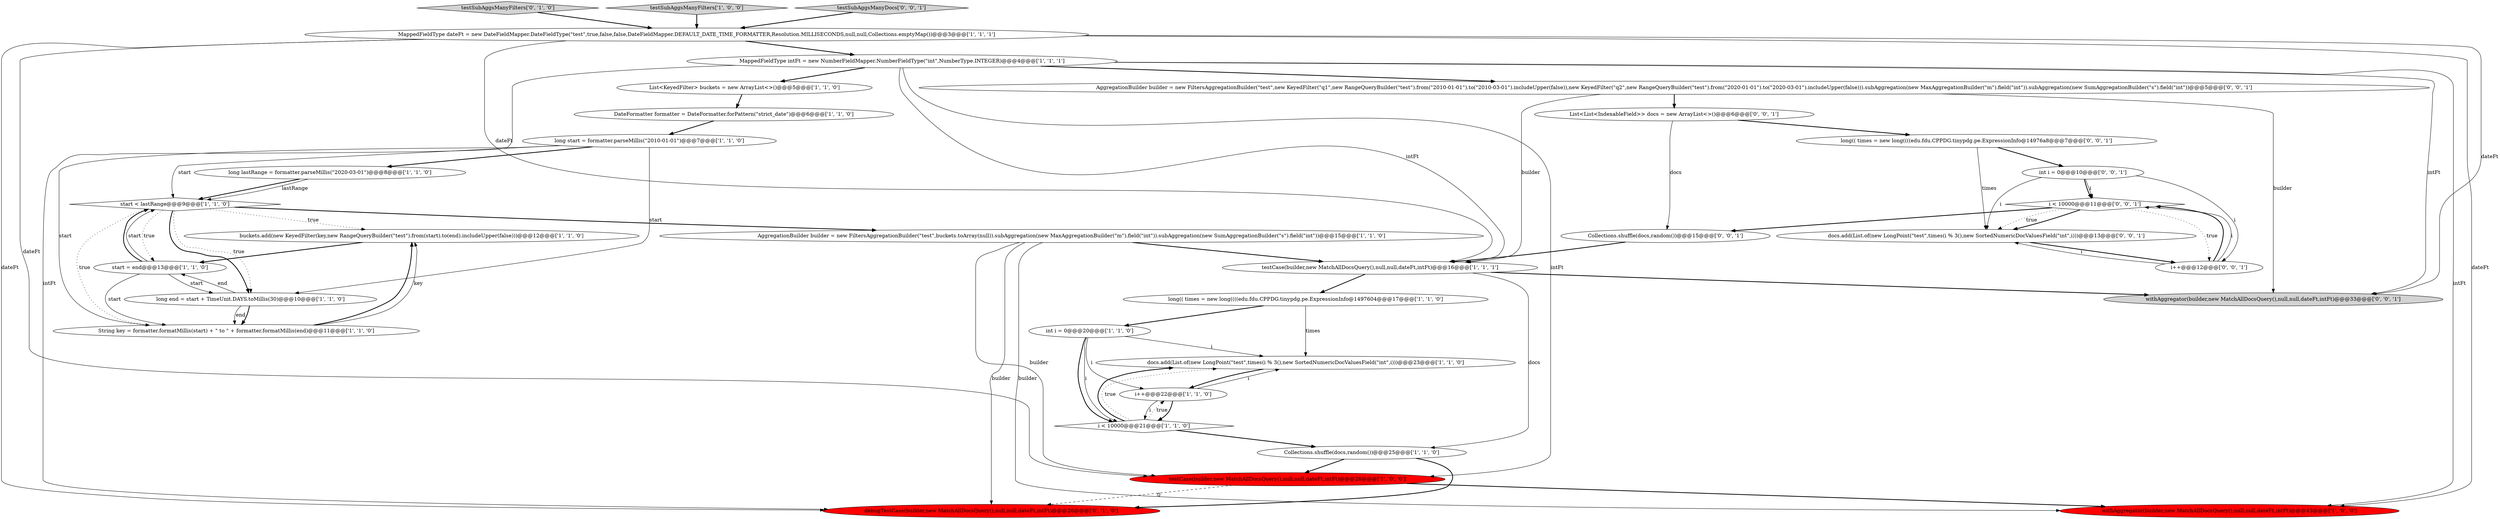 digraph {
19 [style = filled, label = "AggregationBuilder builder = new FiltersAggregationBuilder(\"test\",buckets.toArray(null)).subAggregation(new MaxAggregationBuilder(\"m\").field(\"int\")).subAggregation(new SumAggregationBuilder(\"s\").field(\"int\"))@@@15@@@['1', '1', '0']", fillcolor = white, shape = ellipse image = "AAA0AAABBB1BBB"];
21 [style = filled, label = "docs.add(List.of(new LongPoint(\"test\",times(i % 3(),new SortedNumericDocValuesField(\"int\",i)))@@@23@@@['1', '1', '0']", fillcolor = white, shape = ellipse image = "AAA0AAABBB1BBB"];
5 [style = filled, label = "MappedFieldType intFt = new NumberFieldMapper.NumberFieldType(\"int\",NumberType.INTEGER)@@@4@@@['1', '1', '1']", fillcolor = white, shape = ellipse image = "AAA0AAABBB1BBB"];
13 [style = filled, label = "List<KeyedFilter> buckets = new ArrayList<>()@@@5@@@['1', '1', '0']", fillcolor = white, shape = ellipse image = "AAA0AAABBB1BBB"];
4 [style = filled, label = "MappedFieldType dateFt = new DateFieldMapper.DateFieldType(\"test\",true,false,false,DateFieldMapper.DEFAULT_DATE_TIME_FORMATTER,Resolution.MILLISECONDS,null,null,Collections.emptyMap())@@@3@@@['1', '1', '1']", fillcolor = white, shape = ellipse image = "AAA0AAABBB1BBB"];
3 [style = filled, label = "testCase(builder,new MatchAllDocsQuery(),null,null,dateFt,intFt)@@@16@@@['1', '1', '1']", fillcolor = white, shape = ellipse image = "AAA0AAABBB1BBB"];
9 [style = filled, label = "buckets.add(new KeyedFilter(key,new RangeQueryBuilder(\"test\").from(start).to(end).includeUpper(false)))@@@12@@@['1', '1', '0']", fillcolor = white, shape = ellipse image = "AAA0AAABBB1BBB"];
33 [style = filled, label = "withAggregator(builder,new MatchAllDocsQuery(),null,null,dateFt,intFt)@@@33@@@['0', '0', '1']", fillcolor = lightgray, shape = ellipse image = "AAA0AAABBB3BBB"];
23 [style = filled, label = "debugTestCase(builder,new MatchAllDocsQuery(),null,null,dateFt,intFt)@@@26@@@['0', '1', '0']", fillcolor = red, shape = ellipse image = "AAA1AAABBB2BBB"];
16 [style = filled, label = "long(( times = new long((((edu.fdu.CPPDG.tinypdg.pe.ExpressionInfo@1497604@@@17@@@['1', '1', '0']", fillcolor = white, shape = ellipse image = "AAA0AAABBB1BBB"];
14 [style = filled, label = "i++@@@22@@@['1', '1', '0']", fillcolor = white, shape = ellipse image = "AAA0AAABBB1BBB"];
17 [style = filled, label = "long start = formatter.parseMillis(\"2010-01-01\")@@@7@@@['1', '1', '0']", fillcolor = white, shape = ellipse image = "AAA0AAABBB1BBB"];
1 [style = filled, label = "i < 10000@@@21@@@['1', '1', '0']", fillcolor = white, shape = diamond image = "AAA0AAABBB1BBB"];
0 [style = filled, label = "withAggregator(builder,new MatchAllDocsQuery(),null,null,dateFt,intFt)@@@43@@@['1', '0', '0']", fillcolor = red, shape = ellipse image = "AAA1AAABBB1BBB"];
31 [style = filled, label = "i < 10000@@@11@@@['0', '0', '1']", fillcolor = white, shape = diamond image = "AAA0AAABBB3BBB"];
6 [style = filled, label = "start < lastRange@@@9@@@['1', '1', '0']", fillcolor = white, shape = diamond image = "AAA0AAABBB1BBB"];
18 [style = filled, label = "start = end@@@13@@@['1', '1', '0']", fillcolor = white, shape = ellipse image = "AAA0AAABBB1BBB"];
20 [style = filled, label = "long end = start + TimeUnit.DAYS.toMillis(30)@@@10@@@['1', '1', '0']", fillcolor = white, shape = ellipse image = "AAA0AAABBB1BBB"];
32 [style = filled, label = "long(( times = new long((((edu.fdu.CPPDG.tinypdg.pe.ExpressionInfo@14976a8@@@7@@@['0', '0', '1']", fillcolor = white, shape = ellipse image = "AAA0AAABBB3BBB"];
28 [style = filled, label = "List<List<IndexableField>> docs = new ArrayList<>()@@@6@@@['0', '0', '1']", fillcolor = white, shape = ellipse image = "AAA0AAABBB3BBB"];
22 [style = filled, label = "testSubAggsManyFilters['0', '1', '0']", fillcolor = lightgray, shape = diamond image = "AAA0AAABBB2BBB"];
29 [style = filled, label = "Collections.shuffle(docs,random())@@@15@@@['0', '0', '1']", fillcolor = white, shape = ellipse image = "AAA0AAABBB3BBB"];
12 [style = filled, label = "testSubAggsManyFilters['1', '0', '0']", fillcolor = lightgray, shape = diamond image = "AAA0AAABBB1BBB"];
2 [style = filled, label = "long lastRange = formatter.parseMillis(\"2020-03-01\")@@@8@@@['1', '1', '0']", fillcolor = white, shape = ellipse image = "AAA0AAABBB1BBB"];
27 [style = filled, label = "int i = 0@@@10@@@['0', '0', '1']", fillcolor = white, shape = ellipse image = "AAA0AAABBB3BBB"];
7 [style = filled, label = "int i = 0@@@20@@@['1', '1', '0']", fillcolor = white, shape = ellipse image = "AAA0AAABBB1BBB"];
11 [style = filled, label = "String key = formatter.formatMillis(start) + \" to \" + formatter.formatMillis(end)@@@11@@@['1', '1', '0']", fillcolor = white, shape = ellipse image = "AAA0AAABBB1BBB"];
25 [style = filled, label = "AggregationBuilder builder = new FiltersAggregationBuilder(\"test\",new KeyedFilter(\"q1\",new RangeQueryBuilder(\"test\").from(\"2010-01-01\").to(\"2010-03-01\").includeUpper(false)),new KeyedFilter(\"q2\",new RangeQueryBuilder(\"test\").from(\"2020-01-01\").to(\"2020-03-01\").includeUpper(false))).subAggregation(new MaxAggregationBuilder(\"m\").field(\"int\")).subAggregation(new SumAggregationBuilder(\"s\").field(\"int\"))@@@5@@@['0', '0', '1']", fillcolor = white, shape = ellipse image = "AAA0AAABBB3BBB"];
30 [style = filled, label = "docs.add(List.of(new LongPoint(\"test\",times(i % 3(),new SortedNumericDocValuesField(\"int\",i)))@@@13@@@['0', '0', '1']", fillcolor = white, shape = ellipse image = "AAA0AAABBB3BBB"];
15 [style = filled, label = "DateFormatter formatter = DateFormatter.forPattern(\"strict_date\")@@@6@@@['1', '1', '0']", fillcolor = white, shape = ellipse image = "AAA0AAABBB1BBB"];
10 [style = filled, label = "testCase(builder,new MatchAllDocsQuery(),null,null,dateFt,intFt)@@@26@@@['1', '0', '0']", fillcolor = red, shape = ellipse image = "AAA1AAABBB1BBB"];
24 [style = filled, label = "i++@@@12@@@['0', '0', '1']", fillcolor = white, shape = ellipse image = "AAA0AAABBB3BBB"];
26 [style = filled, label = "testSubAggsManyDocs['0', '0', '1']", fillcolor = lightgray, shape = diamond image = "AAA0AAABBB3BBB"];
8 [style = filled, label = "Collections.shuffle(docs,random())@@@25@@@['1', '1', '0']", fillcolor = white, shape = ellipse image = "AAA0AAABBB1BBB"];
17->6 [style = solid, label="start"];
27->31 [style = solid, label="i"];
8->10 [style = bold, label=""];
18->20 [style = solid, label="start"];
2->6 [style = bold, label=""];
16->21 [style = solid, label="times"];
7->1 [style = solid, label="i"];
16->7 [style = bold, label=""];
20->18 [style = solid, label="end"];
25->33 [style = solid, label="builder"];
1->21 [style = dotted, label="true"];
3->16 [style = bold, label=""];
11->9 [style = bold, label=""];
22->4 [style = bold, label=""];
15->17 [style = bold, label=""];
6->18 [style = dotted, label="true"];
19->23 [style = solid, label="builder"];
4->33 [style = solid, label="dateFt"];
1->21 [style = bold, label=""];
5->33 [style = solid, label="intFt"];
31->30 [style = bold, label=""];
6->11 [style = dotted, label="true"];
19->3 [style = bold, label=""];
5->23 [style = solid, label="intFt"];
25->28 [style = bold, label=""];
7->1 [style = bold, label=""];
5->3 [style = solid, label="intFt"];
8->23 [style = bold, label=""];
32->30 [style = solid, label="times"];
17->11 [style = solid, label="start"];
27->31 [style = bold, label=""];
31->29 [style = bold, label=""];
7->21 [style = solid, label="i"];
3->33 [style = bold, label=""];
19->10 [style = solid, label="builder"];
26->4 [style = bold, label=""];
5->25 [style = bold, label=""];
5->10 [style = solid, label="intFt"];
6->20 [style = dotted, label="true"];
4->0 [style = solid, label="dateFt"];
18->6 [style = solid, label="start"];
31->30 [style = dotted, label="true"];
17->2 [style = bold, label=""];
10->0 [style = bold, label=""];
11->9 [style = solid, label="key"];
14->21 [style = solid, label="i"];
27->24 [style = solid, label="i"];
13->15 [style = bold, label=""];
20->11 [style = solid, label="end"];
30->24 [style = bold, label=""];
2->6 [style = solid, label="lastRange"];
1->8 [style = bold, label=""];
18->11 [style = solid, label="start"];
27->30 [style = solid, label="i"];
4->3 [style = solid, label="dateFt"];
32->27 [style = bold, label=""];
28->32 [style = bold, label=""];
28->29 [style = solid, label="docs"];
6->20 [style = bold, label=""];
4->10 [style = solid, label="dateFt"];
9->18 [style = bold, label=""];
24->31 [style = bold, label=""];
18->6 [style = bold, label=""];
6->9 [style = dotted, label="true"];
5->13 [style = bold, label=""];
17->20 [style = solid, label="start"];
4->5 [style = bold, label=""];
10->23 [style = dashed, label="0"];
25->3 [style = solid, label="builder"];
7->14 [style = solid, label="i"];
20->11 [style = bold, label=""];
21->14 [style = bold, label=""];
29->3 [style = bold, label=""];
5->0 [style = solid, label="intFt"];
3->8 [style = solid, label="docs"];
6->19 [style = bold, label=""];
1->14 [style = dotted, label="true"];
4->23 [style = solid, label="dateFt"];
24->30 [style = solid, label="i"];
14->1 [style = bold, label=""];
12->4 [style = bold, label=""];
24->31 [style = solid, label="i"];
14->1 [style = solid, label="i"];
19->0 [style = solid, label="builder"];
31->24 [style = dotted, label="true"];
}
